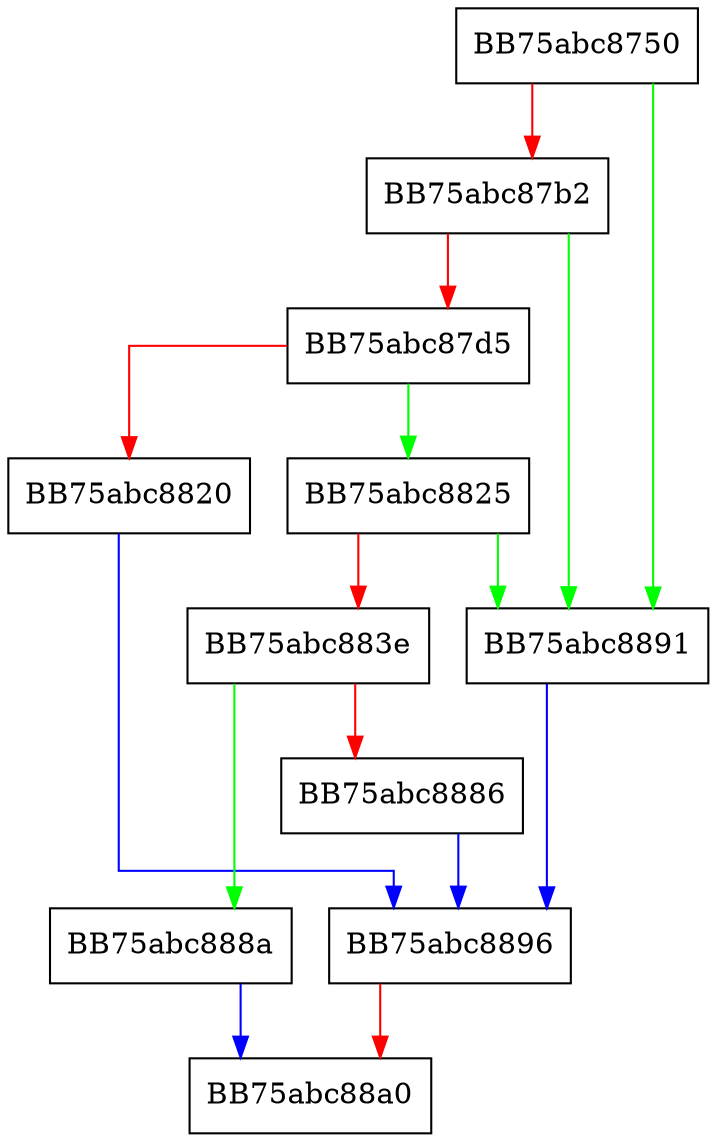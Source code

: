 digraph encdec_hashSHA512 {
  node [shape="box"];
  graph [splines=ortho];
  BB75abc8750 -> BB75abc8891 [color="green"];
  BB75abc8750 -> BB75abc87b2 [color="red"];
  BB75abc87b2 -> BB75abc8891 [color="green"];
  BB75abc87b2 -> BB75abc87d5 [color="red"];
  BB75abc87d5 -> BB75abc8825 [color="green"];
  BB75abc87d5 -> BB75abc8820 [color="red"];
  BB75abc8820 -> BB75abc8896 [color="blue"];
  BB75abc8825 -> BB75abc8891 [color="green"];
  BB75abc8825 -> BB75abc883e [color="red"];
  BB75abc883e -> BB75abc888a [color="green"];
  BB75abc883e -> BB75abc8886 [color="red"];
  BB75abc8886 -> BB75abc8896 [color="blue"];
  BB75abc888a -> BB75abc88a0 [color="blue"];
  BB75abc8891 -> BB75abc8896 [color="blue"];
  BB75abc8896 -> BB75abc88a0 [color="red"];
}